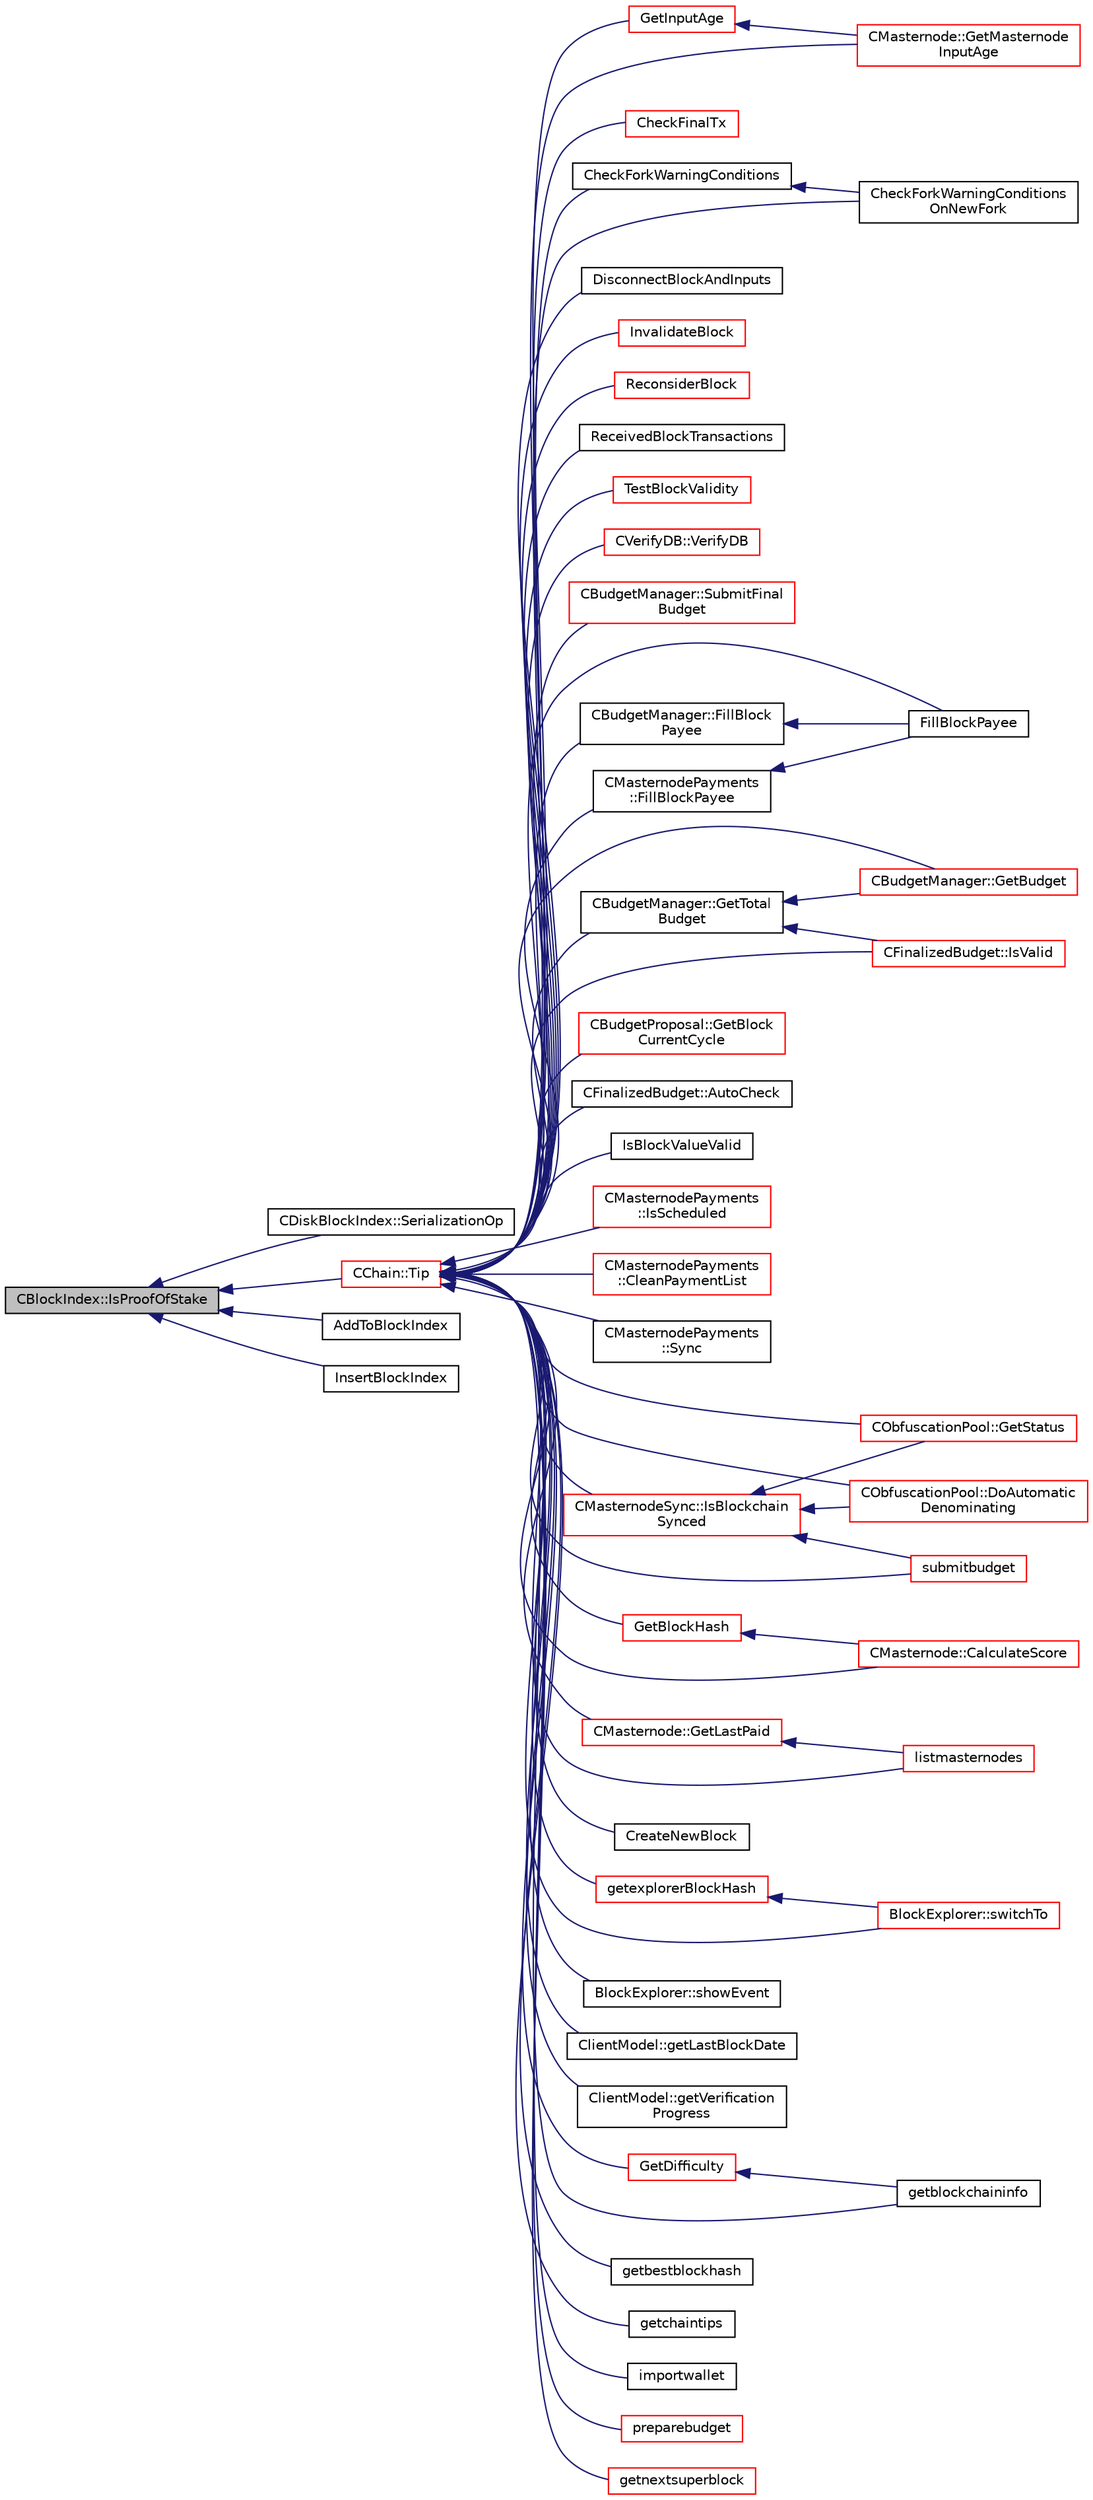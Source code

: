digraph "CBlockIndex::IsProofOfStake"
{
  edge [fontname="Helvetica",fontsize="10",labelfontname="Helvetica",labelfontsize="10"];
  node [fontname="Helvetica",fontsize="10",shape=record];
  rankdir="LR";
  Node207 [label="CBlockIndex::IsProofOfStake",height=0.2,width=0.4,color="black", fillcolor="grey75", style="filled", fontcolor="black"];
  Node207 -> Node208 [dir="back",color="midnightblue",fontsize="10",style="solid",fontname="Helvetica"];
  Node208 [label="CDiskBlockIndex::SerializationOp",height=0.2,width=0.4,color="black", fillcolor="white", style="filled",URL="$class_c_disk_block_index.html#a2ef7b51f2777fcc1b9625a0ee000f9b5"];
  Node207 -> Node209 [dir="back",color="midnightblue",fontsize="10",style="solid",fontname="Helvetica"];
  Node209 [label="CChain::Tip",height=0.2,width=0.4,color="red", fillcolor="white", style="filled",URL="$class_c_chain.html#a40ccefec14f8f3195c08c827af8cf412",tooltip="Returns the index entry for the tip of this chain, or NULL if none. "];
  Node209 -> Node210 [dir="back",color="midnightblue",fontsize="10",style="solid",fontname="Helvetica"];
  Node210 [label="GetInputAge",height=0.2,width=0.4,color="red", fillcolor="white", style="filled",URL="$main_8h.html#ae137d76bbcaf8d65fab905889b504e26"];
  Node210 -> Node212 [dir="back",color="midnightblue",fontsize="10",style="solid",fontname="Helvetica"];
  Node212 [label="CMasternode::GetMasternode\lInputAge",height=0.2,width=0.4,color="red", fillcolor="white", style="filled",URL="$class_c_masternode.html#abc43d7a984d888b6dbc59a667a2fbc17"];
  Node209 -> Node233 [dir="back",color="midnightblue",fontsize="10",style="solid",fontname="Helvetica"];
  Node233 [label="CheckFinalTx",height=0.2,width=0.4,color="red", fillcolor="white", style="filled",URL="$main_8h.html#a6cb9692522ea533161204264849df858",tooltip="Check if transaction will be final in the next block to be created. "];
  Node209 -> Node268 [dir="back",color="midnightblue",fontsize="10",style="solid",fontname="Helvetica"];
  Node268 [label="CheckForkWarningConditions",height=0.2,width=0.4,color="black", fillcolor="white", style="filled",URL="$main_8cpp.html#a730d390bfb0df0e54a5c2ddb901e748a"];
  Node268 -> Node269 [dir="back",color="midnightblue",fontsize="10",style="solid",fontname="Helvetica"];
  Node269 [label="CheckForkWarningConditions\lOnNewFork",height=0.2,width=0.4,color="black", fillcolor="white", style="filled",URL="$main_8cpp.html#a0577f78a333e075d3bbb64c0741b5080"];
  Node209 -> Node269 [dir="back",color="midnightblue",fontsize="10",style="solid",fontname="Helvetica"];
  Node209 -> Node270 [dir="back",color="midnightblue",fontsize="10",style="solid",fontname="Helvetica"];
  Node270 [label="DisconnectBlockAndInputs",height=0.2,width=0.4,color="black", fillcolor="white", style="filled",URL="$main_8cpp.html#acc33d7f850152cbbb9d00f7c71d99704"];
  Node209 -> Node271 [dir="back",color="midnightblue",fontsize="10",style="solid",fontname="Helvetica"];
  Node271 [label="InvalidateBlock",height=0.2,width=0.4,color="red", fillcolor="white", style="filled",URL="$main_8h.html#ac142a65c99268796d4c235bb096b3c42",tooltip="Mark a block as invalid. "];
  Node209 -> Node273 [dir="back",color="midnightblue",fontsize="10",style="solid",fontname="Helvetica"];
  Node273 [label="ReconsiderBlock",height=0.2,width=0.4,color="red", fillcolor="white", style="filled",URL="$main_8h.html#a8302271cb4b4deed26c45b002ce2b4a0",tooltip="Remove invalidity status from a block and its descendants. "];
  Node209 -> Node276 [dir="back",color="midnightblue",fontsize="10",style="solid",fontname="Helvetica"];
  Node276 [label="ReceivedBlockTransactions",height=0.2,width=0.4,color="black", fillcolor="white", style="filled",URL="$main_8cpp.html#a7aa00729b80bc41cad0bb27cda025e38",tooltip="Mark a block as having its data received and checked (up to BLOCK_VALID_TRANSACTIONS). "];
  Node209 -> Node277 [dir="back",color="midnightblue",fontsize="10",style="solid",fontname="Helvetica"];
  Node277 [label="TestBlockValidity",height=0.2,width=0.4,color="red", fillcolor="white", style="filled",URL="$main_8h.html#aa778166224b25355c113d1706df12ffd",tooltip="Check a block is completely valid from start to finish (only works on top of our current best block..."];
  Node209 -> Node279 [dir="back",color="midnightblue",fontsize="10",style="solid",fontname="Helvetica"];
  Node279 [label="CVerifyDB::VerifyDB",height=0.2,width=0.4,color="red", fillcolor="white", style="filled",URL="$class_c_verify_d_b.html#a5d3e3ade35a14ddce2404e18e4b1df50"];
  Node209 -> Node281 [dir="back",color="midnightblue",fontsize="10",style="solid",fontname="Helvetica"];
  Node281 [label="CBudgetManager::SubmitFinal\lBudget",height=0.2,width=0.4,color="red", fillcolor="white", style="filled",URL="$class_c_budget_manager.html#af60a5c7536d47606f0efdd475e5d171a"];
  Node209 -> Node283 [dir="back",color="midnightblue",fontsize="10",style="solid",fontname="Helvetica"];
  Node283 [label="CBudgetManager::FillBlock\lPayee",height=0.2,width=0.4,color="black", fillcolor="white", style="filled",URL="$class_c_budget_manager.html#aa52f3ff6c434fa5bf1a9e40d41bf4ade"];
  Node283 -> Node284 [dir="back",color="midnightblue",fontsize="10",style="solid",fontname="Helvetica"];
  Node284 [label="FillBlockPayee",height=0.2,width=0.4,color="black", fillcolor="white", style="filled",URL="$masternode-payments_8h.html#a2bd3aae33d7ebbea97792d1f1abfff03"];
  Node209 -> Node285 [dir="back",color="midnightblue",fontsize="10",style="solid",fontname="Helvetica"];
  Node285 [label="CBudgetManager::GetBudget",height=0.2,width=0.4,color="red", fillcolor="white", style="filled",URL="$class_c_budget_manager.html#acba591312f675bd37692e69410ff5735"];
  Node209 -> Node287 [dir="back",color="midnightblue",fontsize="10",style="solid",fontname="Helvetica"];
  Node287 [label="CBudgetManager::GetTotal\lBudget",height=0.2,width=0.4,color="black", fillcolor="white", style="filled",URL="$class_c_budget_manager.html#a3c6bc6278e7f394b6bfabbe757466e70"];
  Node287 -> Node285 [dir="back",color="midnightblue",fontsize="10",style="solid",fontname="Helvetica"];
  Node287 -> Node288 [dir="back",color="midnightblue",fontsize="10",style="solid",fontname="Helvetica"];
  Node288 [label="CFinalizedBudget::IsValid",height=0.2,width=0.4,color="red", fillcolor="white", style="filled",URL="$class_c_finalized_budget.html#ae91a3b63f88979a2cf5252b91b9f339d"];
  Node209 -> Node291 [dir="back",color="midnightblue",fontsize="10",style="solid",fontname="Helvetica"];
  Node291 [label="CBudgetProposal::GetBlock\lCurrentCycle",height=0.2,width=0.4,color="red", fillcolor="white", style="filled",URL="$class_c_budget_proposal.html#a33ad377cb08046ac197041fb6a06df6e"];
  Node209 -> Node295 [dir="back",color="midnightblue",fontsize="10",style="solid",fontname="Helvetica"];
  Node295 [label="CFinalizedBudget::AutoCheck",height=0.2,width=0.4,color="black", fillcolor="white", style="filled",URL="$class_c_finalized_budget.html#a88614fdccb5cdf722403c11832df2ad0"];
  Node209 -> Node288 [dir="back",color="midnightblue",fontsize="10",style="solid",fontname="Helvetica"];
  Node209 -> Node296 [dir="back",color="midnightblue",fontsize="10",style="solid",fontname="Helvetica"];
  Node296 [label="IsBlockValueValid",height=0.2,width=0.4,color="black", fillcolor="white", style="filled",URL="$masternode-payments_8h.html#a6c821092f4e7cc5e42921ab09cf56ff8"];
  Node209 -> Node284 [dir="back",color="midnightblue",fontsize="10",style="solid",fontname="Helvetica"];
  Node209 -> Node297 [dir="back",color="midnightblue",fontsize="10",style="solid",fontname="Helvetica"];
  Node297 [label="CMasternodePayments\l::FillBlockPayee",height=0.2,width=0.4,color="black", fillcolor="white", style="filled",URL="$class_c_masternode_payments.html#a459bf2e3a7e56743663026fd8f6d768d"];
  Node297 -> Node284 [dir="back",color="midnightblue",fontsize="10",style="solid",fontname="Helvetica"];
  Node209 -> Node298 [dir="back",color="midnightblue",fontsize="10",style="solid",fontname="Helvetica"];
  Node298 [label="CMasternodePayments\l::IsScheduled",height=0.2,width=0.4,color="red", fillcolor="white", style="filled",URL="$class_c_masternode_payments.html#ae7b481b02b86b14946497bb21e375f1a"];
  Node209 -> Node299 [dir="back",color="midnightblue",fontsize="10",style="solid",fontname="Helvetica"];
  Node299 [label="CMasternodePayments\l::CleanPaymentList",height=0.2,width=0.4,color="red", fillcolor="white", style="filled",URL="$class_c_masternode_payments.html#a386648607692fe65b9a42c0692da033d"];
  Node209 -> Node301 [dir="back",color="midnightblue",fontsize="10",style="solid",fontname="Helvetica"];
  Node301 [label="CMasternodePayments\l::Sync",height=0.2,width=0.4,color="black", fillcolor="white", style="filled",URL="$class_c_masternode_payments.html#a7363554e7f7a23a718e2b50980c7516f"];
  Node209 -> Node302 [dir="back",color="midnightblue",fontsize="10",style="solid",fontname="Helvetica"];
  Node302 [label="CMasternodeSync::IsBlockchain\lSynced",height=0.2,width=0.4,color="red", fillcolor="white", style="filled",URL="$class_c_masternode_sync.html#a222b31867c8dd473a21ed4d2841ad477"];
  Node302 -> Node310 [dir="back",color="midnightblue",fontsize="10",style="solid",fontname="Helvetica"];
  Node310 [label="CObfuscationPool::GetStatus",height=0.2,width=0.4,color="red", fillcolor="white", style="filled",URL="$class_c_obfuscation_pool.html#a16c2ad30d227d09e15ba4277b0a22fab"];
  Node302 -> Node311 [dir="back",color="midnightblue",fontsize="10",style="solid",fontname="Helvetica"];
  Node311 [label="CObfuscationPool::DoAutomatic\lDenominating",height=0.2,width=0.4,color="red", fillcolor="white", style="filled",URL="$class_c_obfuscation_pool.html#a5b8c42ae53f4f04ab4a93da2aab47a4b",tooltip="Passively run Obfuscation in the background according to the configuration in settings (only for QT) ..."];
  Node302 -> Node312 [dir="back",color="midnightblue",fontsize="10",style="solid",fontname="Helvetica"];
  Node312 [label="submitbudget",height=0.2,width=0.4,color="red", fillcolor="white", style="filled",URL="$rpcmasternode-budget_8cpp.html#a7567b2accf3b6fd9ae5a98b9e6506e9e"];
  Node209 -> Node314 [dir="back",color="midnightblue",fontsize="10",style="solid",fontname="Helvetica"];
  Node314 [label="GetBlockHash",height=0.2,width=0.4,color="red", fillcolor="white", style="filled",URL="$masternode_8h.html#a32f5cbabfc2bd53c2f2daedf122a83cb"];
  Node314 -> Node316 [dir="back",color="midnightblue",fontsize="10",style="solid",fontname="Helvetica"];
  Node316 [label="CMasternode::CalculateScore",height=0.2,width=0.4,color="red", fillcolor="white", style="filled",URL="$class_c_masternode.html#a5193b7bca7224b39c455ddd39f0846f3"];
  Node209 -> Node316 [dir="back",color="midnightblue",fontsize="10",style="solid",fontname="Helvetica"];
  Node209 -> Node331 [dir="back",color="midnightblue",fontsize="10",style="solid",fontname="Helvetica"];
  Node331 [label="CMasternode::GetLastPaid",height=0.2,width=0.4,color="red", fillcolor="white", style="filled",URL="$class_c_masternode.html#a303e8288ffe803c68d8cc31224a35cdd"];
  Node331 -> Node321 [dir="back",color="midnightblue",fontsize="10",style="solid",fontname="Helvetica"];
  Node321 [label="listmasternodes",height=0.2,width=0.4,color="red", fillcolor="white", style="filled",URL="$rpcmasternode_8cpp.html#a7670cc32a8bffbd99760becd8d33357a"];
  Node209 -> Node212 [dir="back",color="midnightblue",fontsize="10",style="solid",fontname="Helvetica"];
  Node209 -> Node333 [dir="back",color="midnightblue",fontsize="10",style="solid",fontname="Helvetica"];
  Node333 [label="CreateNewBlock",height=0.2,width=0.4,color="black", fillcolor="white", style="filled",URL="$miner_8h.html#ab22931abd69d3298e708ec7dccedebf7",tooltip="Generate a new block, without valid proof-of-work. "];
  Node209 -> Node310 [dir="back",color="midnightblue",fontsize="10",style="solid",fontname="Helvetica"];
  Node209 -> Node311 [dir="back",color="midnightblue",fontsize="10",style="solid",fontname="Helvetica"];
  Node209 -> Node334 [dir="back",color="midnightblue",fontsize="10",style="solid",fontname="Helvetica"];
  Node334 [label="getexplorerBlockHash",height=0.2,width=0.4,color="red", fillcolor="white", style="filled",URL="$blockexplorer_8h.html#a5ca9da277d470c198dcfd4b2bba21bcc"];
  Node334 -> Node336 [dir="back",color="midnightblue",fontsize="10",style="solid",fontname="Helvetica"];
  Node336 [label="BlockExplorer::switchTo",height=0.2,width=0.4,color="red", fillcolor="white", style="filled",URL="$class_block_explorer.html#a24d6353efb00436dd029e234e3a86121"];
  Node209 -> Node343 [dir="back",color="midnightblue",fontsize="10",style="solid",fontname="Helvetica"];
  Node343 [label="BlockExplorer::showEvent",height=0.2,width=0.4,color="black", fillcolor="white", style="filled",URL="$class_block_explorer.html#a2558e79dbb14bda3d9367f0b50240fa4"];
  Node209 -> Node336 [dir="back",color="midnightblue",fontsize="10",style="solid",fontname="Helvetica"];
  Node209 -> Node344 [dir="back",color="midnightblue",fontsize="10",style="solid",fontname="Helvetica"];
  Node344 [label="ClientModel::getLastBlockDate",height=0.2,width=0.4,color="black", fillcolor="white", style="filled",URL="$class_client_model.html#a8683d6269976a006032075bc01be4925"];
  Node209 -> Node345 [dir="back",color="midnightblue",fontsize="10",style="solid",fontname="Helvetica"];
  Node345 [label="ClientModel::getVerification\lProgress",height=0.2,width=0.4,color="black", fillcolor="white", style="filled",URL="$class_client_model.html#a6eebc4f6b096e037cb49ca395a42789a"];
  Node209 -> Node346 [dir="back",color="midnightblue",fontsize="10",style="solid",fontname="Helvetica"];
  Node346 [label="GetDifficulty",height=0.2,width=0.4,color="red", fillcolor="white", style="filled",URL="$rpcserver_8h.html#a8fcb55e3479716ded2b499e470bdc13a"];
  Node346 -> Node348 [dir="back",color="midnightblue",fontsize="10",style="solid",fontname="Helvetica"];
  Node348 [label="getblockchaininfo",height=0.2,width=0.4,color="black", fillcolor="white", style="filled",URL="$rpcblockchain_8cpp.html#ab1e71b6e17e11c519ea593776365a0a7"];
  Node209 -> Node349 [dir="back",color="midnightblue",fontsize="10",style="solid",fontname="Helvetica"];
  Node349 [label="getbestblockhash",height=0.2,width=0.4,color="black", fillcolor="white", style="filled",URL="$rpcblockchain_8cpp.html#a76d9bad30031c6da5454ca8fdc99f8ea"];
  Node209 -> Node348 [dir="back",color="midnightblue",fontsize="10",style="solid",fontname="Helvetica"];
  Node209 -> Node350 [dir="back",color="midnightblue",fontsize="10",style="solid",fontname="Helvetica"];
  Node350 [label="getchaintips",height=0.2,width=0.4,color="black", fillcolor="white", style="filled",URL="$rpcblockchain_8cpp.html#a1075c2ee1de1658c351332c76237dea0"];
  Node209 -> Node351 [dir="back",color="midnightblue",fontsize="10",style="solid",fontname="Helvetica"];
  Node351 [label="importwallet",height=0.2,width=0.4,color="black", fillcolor="white", style="filled",URL="$rpcdump_8cpp.html#a2566d5c9dd1938b74e70398cdb3ac5c1"];
  Node209 -> Node226 [dir="back",color="midnightblue",fontsize="10",style="solid",fontname="Helvetica"];
  Node226 [label="preparebudget",height=0.2,width=0.4,color="red", fillcolor="white", style="filled",URL="$rpcmasternode-budget_8cpp.html#a8c07f1b00f74d9d2227428a552679b8c"];
  Node209 -> Node312 [dir="back",color="midnightblue",fontsize="10",style="solid",fontname="Helvetica"];
  Node209 -> Node352 [dir="back",color="midnightblue",fontsize="10",style="solid",fontname="Helvetica"];
  Node352 [label="getnextsuperblock",height=0.2,width=0.4,color="red", fillcolor="white", style="filled",URL="$rpcmasternode-budget_8cpp.html#a1e0e5b37f1fd8bb8cc9c53bb700f0ed9"];
  Node209 -> Node321 [dir="back",color="midnightblue",fontsize="10",style="solid",fontname="Helvetica"];
  Node207 -> Node359 [dir="back",color="midnightblue",fontsize="10",style="solid",fontname="Helvetica"];
  Node359 [label="AddToBlockIndex",height=0.2,width=0.4,color="black", fillcolor="white", style="filled",URL="$main_8cpp.html#acfdf6cde860f1f415882d69a562c40ee"];
  Node207 -> Node360 [dir="back",color="midnightblue",fontsize="10",style="solid",fontname="Helvetica"];
  Node360 [label="InsertBlockIndex",height=0.2,width=0.4,color="black", fillcolor="white", style="filled",URL="$main_8h.html#af3adfd64a90ee443bfa5fe16321aa2d7",tooltip="Create a new block index entry for a given block hash. "];
}
